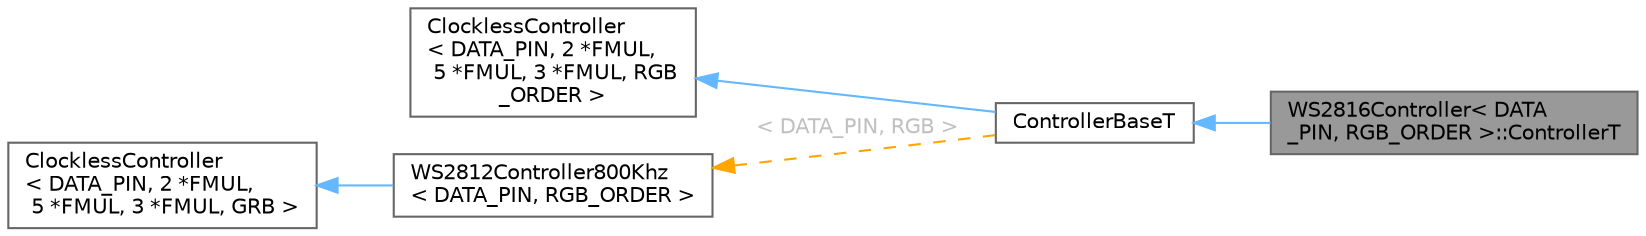 digraph "WS2816Controller&lt; DATA_PIN, RGB_ORDER &gt;::ControllerT"
{
 // LATEX_PDF_SIZE
  bgcolor="transparent";
  edge [fontname=Helvetica,fontsize=10,labelfontname=Helvetica,labelfontsize=10];
  node [fontname=Helvetica,fontsize=10,shape=box,height=0.2,width=0.4];
  rankdir="LR";
  Node1 [id="Node000001",label="WS2816Controller\< DATA\l_PIN, RGB_ORDER \>::ControllerT",height=0.2,width=0.4,color="gray40", fillcolor="grey60", style="filled", fontcolor="black",tooltip=" "];
  Node2 -> Node1 [id="edge1_Node000001_Node000002",dir="back",color="steelblue1",style="solid",tooltip=" "];
  Node2 [id="Node000002",label="ControllerBaseT",height=0.2,width=0.4,color="gray40", fillcolor="white", style="filled",URL="$de/d9d/class_w_s2812_controller800_khz.html",tooltip=" "];
  Node3 -> Node2 [id="edge2_Node000002_Node000003",dir="back",color="steelblue1",style="solid",tooltip=" "];
  Node3 [id="Node000003",label="ClocklessController\l\< DATA_PIN, 2 *FMUL,\l 5 *FMUL, 3 *FMUL, RGB\l_ORDER \>",height=0.2,width=0.4,color="gray40", fillcolor="white", style="filled",tooltip=" "];
  Node4 -> Node2 [id="edge3_Node000002_Node000004",dir="back",color="orange",style="dashed",tooltip=" ",label=" \< DATA_PIN, RGB \>",fontcolor="grey" ];
  Node4 [id="Node000004",label="WS2812Controller800Khz\l\< DATA_PIN, RGB_ORDER \>",height=0.2,width=0.4,color="gray40", fillcolor="white", style="filled",URL="$de/d9d/class_w_s2812_controller800_khz.html",tooltip="WS2812 controller class @ 800 KHz."];
  Node5 -> Node4 [id="edge4_Node000004_Node000005",dir="back",color="steelblue1",style="solid",tooltip=" "];
  Node5 [id="Node000005",label="ClocklessController\l\< DATA_PIN, 2 *FMUL,\l 5 *FMUL, 3 *FMUL, GRB \>",height=0.2,width=0.4,color="gray40", fillcolor="white", style="filled",tooltip=" "];
}
